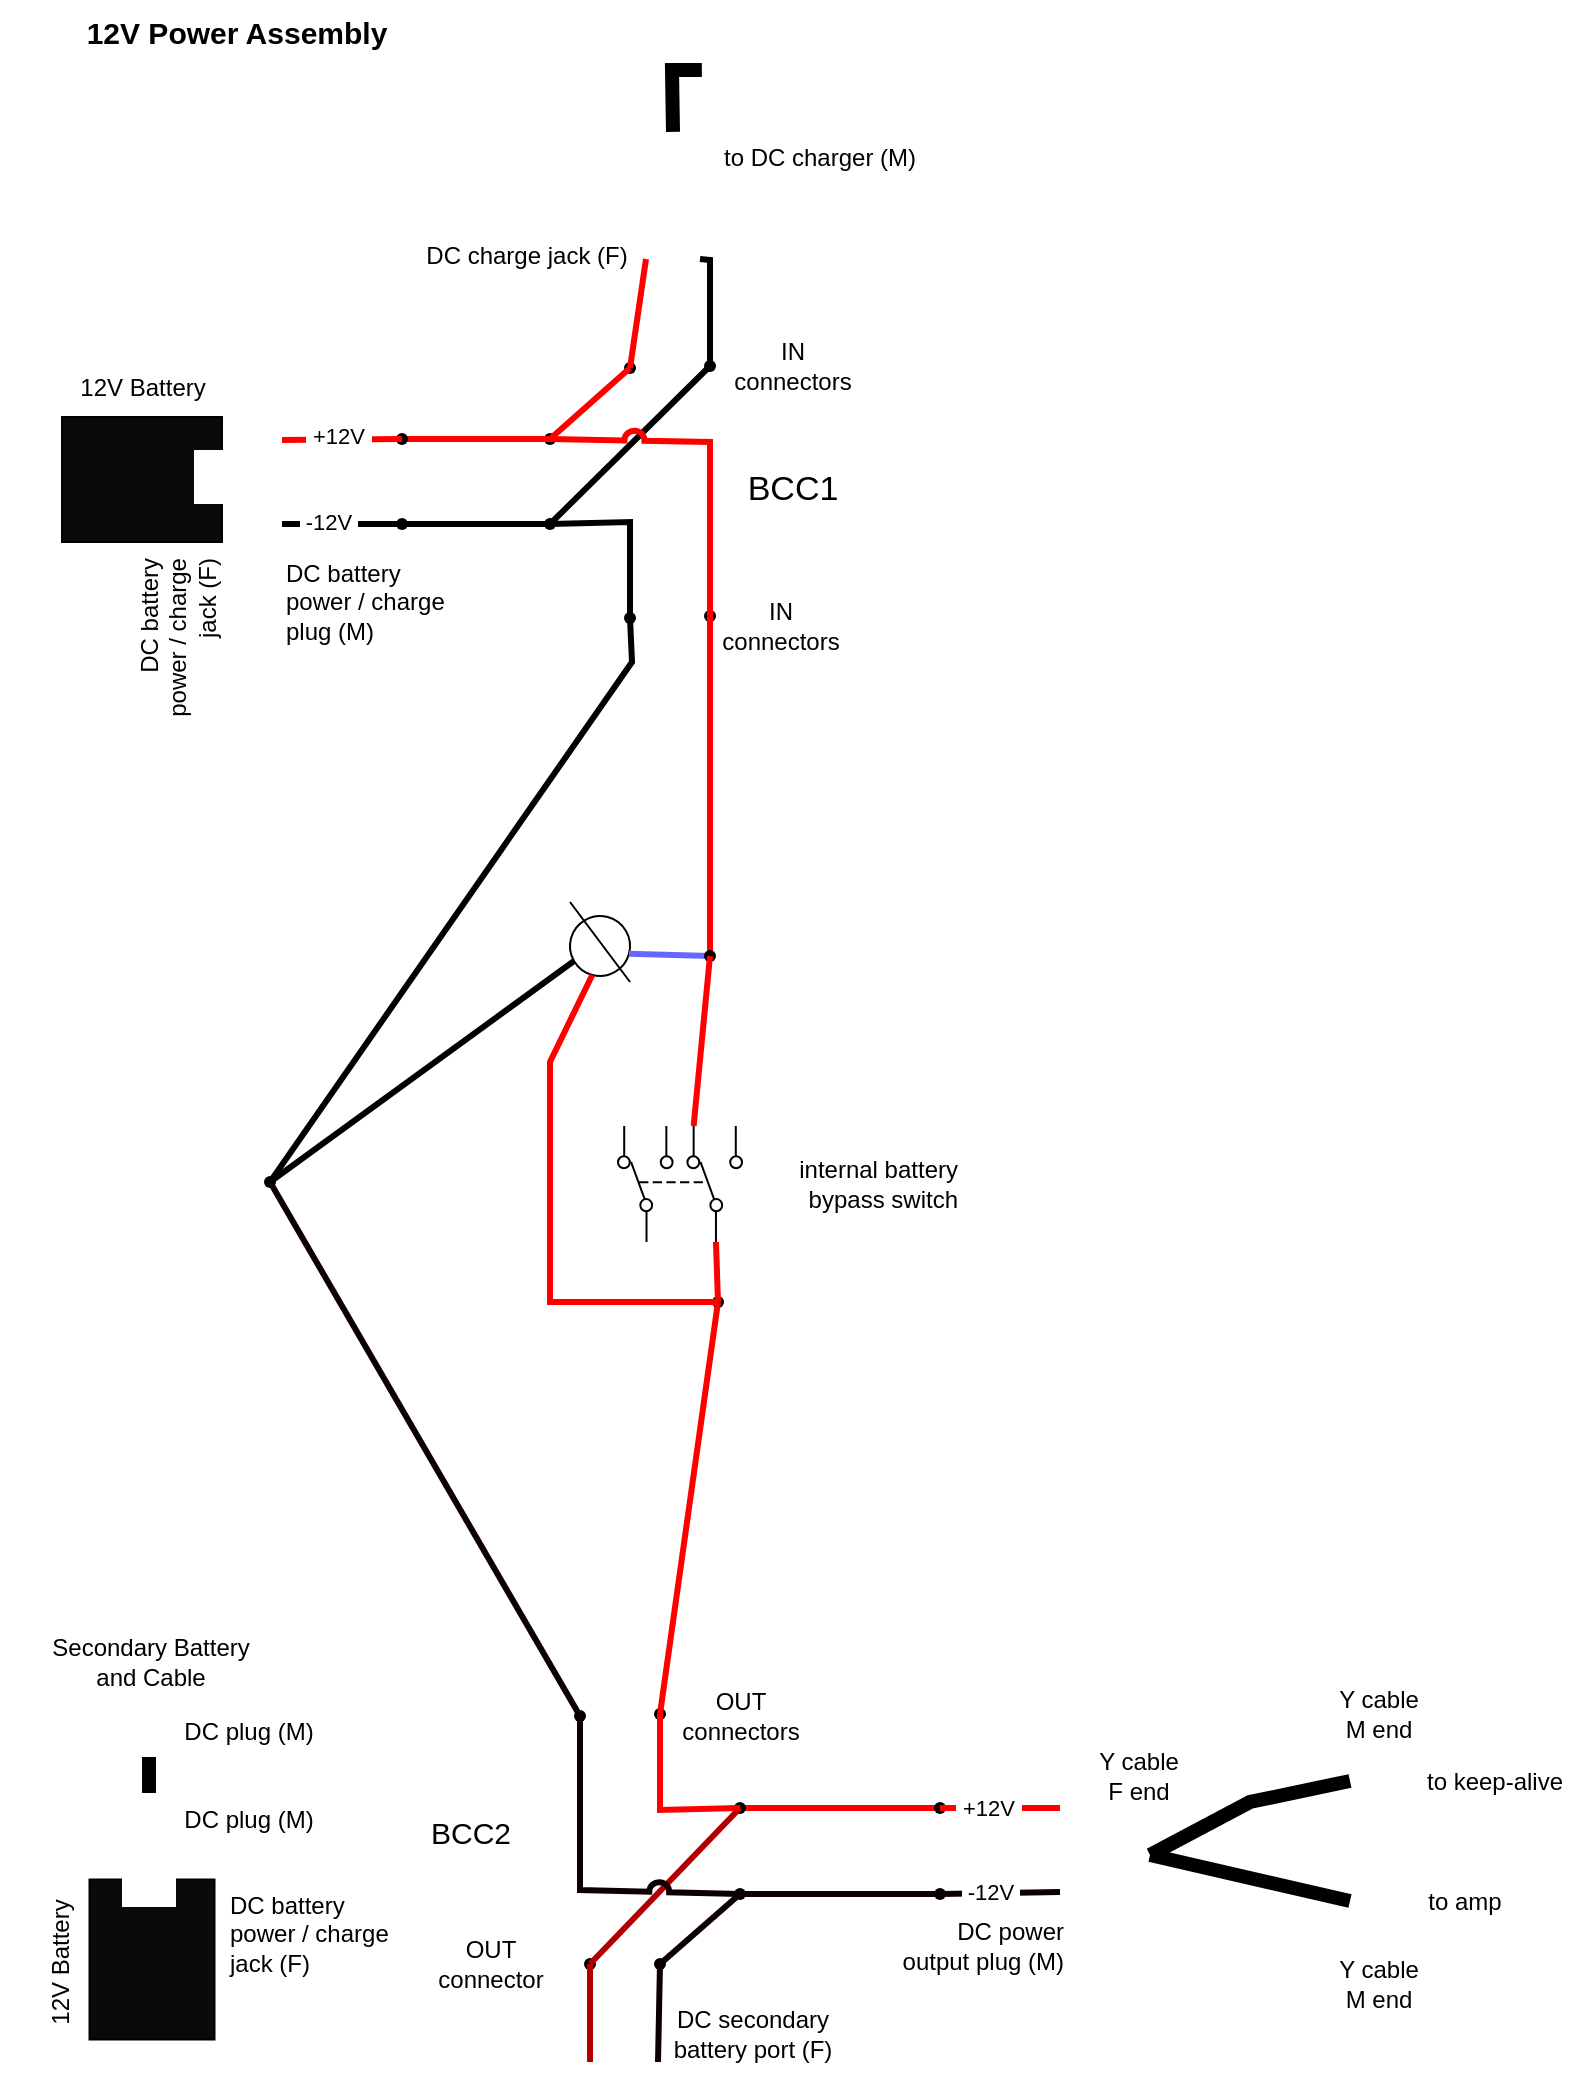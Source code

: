 <mxfile version="24.7.8">
  <diagram name="Page-1" id="6ovXW260JZMV4VgRhOEn">
    <mxGraphModel dx="2074" dy="1214" grid="1" gridSize="10" guides="1" tooltips="1" connect="1" arrows="1" fold="1" page="1" pageScale="1" pageWidth="850" pageHeight="1100" math="0" shadow="0">
      <root>
        <mxCell id="0" />
        <mxCell id="1" parent="0" />
        <mxCell id="WoF18aefavJoUWqvMgJQ-42" value="" style="shape=waypoint;sketch=0;fillStyle=solid;size=6;pointerEvents=1;points=[];fillColor=none;resizable=0;rotatable=0;perimeter=centerPerimeter;snapToPoint=1;" parent="1" vertex="1">
          <mxGeometry x="270" y="238.5" width="20" height="20" as="geometry" />
        </mxCell>
        <mxCell id="WoF18aefavJoUWqvMgJQ-43" value="" style="endArrow=none;html=1;rounded=0;exitX=0.25;exitY=0.5;exitDx=0;exitDy=0;exitPerimeter=0;fillColor=#e51400;strokeColor=#FF0000;strokeWidth=3;" parent="1" source="G7UtKUlCrea1HoJt_iq_-33" target="WoF18aefavJoUWqvMgJQ-42" edge="1">
          <mxGeometry width="50" height="50" relative="1" as="geometry">
            <mxPoint x="540" y="513" as="sourcePoint" />
            <mxPoint x="590" y="463" as="targetPoint" />
          </mxGeometry>
        </mxCell>
        <mxCell id="WoF18aefavJoUWqvMgJQ-53" value="" style="shape=waypoint;sketch=0;fillStyle=solid;size=6;pointerEvents=1;points=[];fillColor=none;resizable=0;rotatable=0;perimeter=centerPerimeter;snapToPoint=1;" parent="1" vertex="1">
          <mxGeometry x="310" y="203" width="20" height="20" as="geometry" />
        </mxCell>
        <mxCell id="WoF18aefavJoUWqvMgJQ-57" value="" style="endArrow=none;html=1;rounded=0;exitX=-0.108;exitY=0.967;exitDx=0;exitDy=0;exitPerimeter=0;entryX=0.5;entryY=1;entryDx=0;entryDy=0;fillColor=#e51400;strokeColor=#FF0000;strokeWidth=3;" parent="1" source="WoF18aefavJoUWqvMgJQ-53" target="XM5FjCuDmPm9ycIdQVT2-14" edge="1">
          <mxGeometry width="50" height="50" relative="1" as="geometry">
            <mxPoint x="610" y="462" as="sourcePoint" />
            <mxPoint x="320" y="172" as="targetPoint" />
          </mxGeometry>
        </mxCell>
        <mxCell id="WoF18aefavJoUWqvMgJQ-58" value="" style="endArrow=none;html=1;rounded=0;exitX=0.892;exitY=0.525;exitDx=0;exitDy=0;exitPerimeter=0;entryX=0.142;entryY=0.592;entryDx=0;entryDy=0;entryPerimeter=0;fillColor=#e51400;strokeColor=#FF0000;strokeWidth=3;" parent="1" source="WoF18aefavJoUWqvMgJQ-42" target="WoF18aefavJoUWqvMgJQ-53" edge="1">
          <mxGeometry width="50" height="50" relative="1" as="geometry">
            <mxPoint x="610" y="462" as="sourcePoint" />
            <mxPoint x="660" y="412" as="targetPoint" />
          </mxGeometry>
        </mxCell>
        <mxCell id="WoF18aefavJoUWqvMgJQ-59" value="DC charge jack (F)" style="text;html=1;align=center;verticalAlign=middle;resizable=0;points=[];autosize=1;strokeColor=none;fillColor=none;" parent="1" vertex="1">
          <mxGeometry x="208" y="142" width="120" height="30" as="geometry" />
        </mxCell>
        <mxCell id="WoF18aefavJoUWqvMgJQ-61" value="" style="shape=waypoint;sketch=0;fillStyle=solid;size=6;pointerEvents=1;points=[];fillColor=none;resizable=0;rotatable=0;perimeter=centerPerimeter;snapToPoint=1;" parent="1" vertex="1">
          <mxGeometry x="350" y="202" width="20" height="20" as="geometry" />
        </mxCell>
        <mxCell id="WoF18aefavJoUWqvMgJQ-64" value="" style="endArrow=none;html=1;rounded=0;strokeWidth=3;exitX=0.25;exitY=0.5;exitDx=0;exitDy=0;exitPerimeter=0;" parent="1" source="G7UtKUlCrea1HoJt_iq_-34" target="WoF18aefavJoUWqvMgJQ-44" edge="1">
          <mxGeometry width="50" height="50" relative="1" as="geometry">
            <mxPoint x="140" y="291" as="sourcePoint" />
            <mxPoint x="280" y="292" as="targetPoint" />
            <Array as="points" />
          </mxGeometry>
        </mxCell>
        <mxCell id="WoF18aefavJoUWqvMgJQ-44" value="" style="shape=waypoint;sketch=0;fillStyle=solid;size=6;pointerEvents=1;points=[];fillColor=none;resizable=0;rotatable=0;perimeter=centerPerimeter;snapToPoint=1;" parent="1" vertex="1">
          <mxGeometry x="270" y="281" width="20" height="20" as="geometry" />
        </mxCell>
        <mxCell id="WoF18aefavJoUWqvMgJQ-67" value="" style="endArrow=none;html=1;rounded=0;strokeWidth=3;" parent="1" target="WoF18aefavJoUWqvMgJQ-61" edge="1">
          <mxGeometry width="50" height="50" relative="1" as="geometry">
            <mxPoint x="280" y="291" as="sourcePoint" />
            <mxPoint x="660" y="412" as="targetPoint" />
          </mxGeometry>
        </mxCell>
        <mxCell id="WoF18aefavJoUWqvMgJQ-68" value="" style="endArrow=none;html=1;rounded=0;exitX=0.683;exitY=0.558;exitDx=0;exitDy=0;exitPerimeter=0;entryX=0.5;entryY=0;entryDx=0;entryDy=0;strokeWidth=3;" parent="1" source="WoF18aefavJoUWqvMgJQ-61" target="XM5FjCuDmPm9ycIdQVT2-14" edge="1">
          <mxGeometry width="50" height="50" relative="1" as="geometry">
            <mxPoint x="610" y="462" as="sourcePoint" />
            <mxPoint x="333.5" y="158.5" as="targetPoint" />
            <Array as="points">
              <mxPoint x="360" y="159" />
            </Array>
          </mxGeometry>
        </mxCell>
        <mxCell id="WoF18aefavJoUWqvMgJQ-92" value="" style="shape=waypoint;sketch=0;fillStyle=solid;size=6;pointerEvents=1;points=[];fillColor=none;resizable=0;rotatable=0;perimeter=centerPerimeter;snapToPoint=1;" parent="1" vertex="1">
          <mxGeometry x="310" y="328" width="20" height="20" as="geometry" />
        </mxCell>
        <mxCell id="WoF18aefavJoUWqvMgJQ-94" value="" style="shape=waypoint;sketch=0;fillStyle=solid;size=6;pointerEvents=1;points=[];fillColor=none;resizable=0;rotatable=0;perimeter=centerPerimeter;snapToPoint=1;" parent="1" vertex="1">
          <mxGeometry x="350" y="327" width="20" height="20" as="geometry" />
        </mxCell>
        <mxCell id="WoF18aefavJoUWqvMgJQ-95" value="" style="endArrow=none;html=1;rounded=0;jumpStyle=arc;strokeWidth=3;fillColor=#e51400;strokeColor=#FF0000;entryX=0.433;entryY=0.717;entryDx=0;entryDy=0;entryPerimeter=0;exitX=0.392;exitY=1.025;exitDx=0;exitDy=0;exitPerimeter=0;" parent="1" source="WoF18aefavJoUWqvMgJQ-94" target="WoF18aefavJoUWqvMgJQ-42" edge="1">
          <mxGeometry width="50" height="50" relative="1" as="geometry">
            <mxPoint x="380" y="250" as="sourcePoint" />
            <mxPoint x="370" y="342" as="targetPoint" />
            <Array as="points">
              <mxPoint x="360" y="250" />
            </Array>
          </mxGeometry>
        </mxCell>
        <mxCell id="WoF18aefavJoUWqvMgJQ-96" value="" style="endArrow=none;html=1;rounded=0;exitX=0.808;exitY=0.45;exitDx=0;exitDy=0;exitPerimeter=0;strokeWidth=3;entryX=-0.15;entryY=0.3;entryDx=0;entryDy=0;entryPerimeter=0;jumpStyle=arc;" parent="1" source="WoF18aefavJoUWqvMgJQ-92" target="WoF18aefavJoUWqvMgJQ-44" edge="1">
          <mxGeometry width="50" height="50" relative="1" as="geometry">
            <mxPoint x="330" y="342" as="sourcePoint" />
            <mxPoint x="290" y="302" as="targetPoint" />
            <Array as="points">
              <mxPoint x="320" y="290" />
            </Array>
          </mxGeometry>
        </mxCell>
        <mxCell id="WoF18aefavJoUWqvMgJQ-97" value="12V Power Assembly" style="text;html=1;align=center;verticalAlign=middle;resizable=0;points=[];autosize=1;strokeColor=none;fillColor=none;fontStyle=1;fontSize=15;" parent="1" vertex="1">
          <mxGeometry x="37.86" y="30" width="170" height="30" as="geometry" />
        </mxCell>
        <mxCell id="G7UtKUlCrea1HoJt_iq_-2" value="" style="endArrow=none;html=1;rounded=0;exitX=0.2;exitY=1;exitDx=0;exitDy=0;exitPerimeter=0;entryX=0.65;entryY=0.3;entryDx=0;entryDy=0;strokeWidth=3;fillColor=#e51400;strokeColor=#FF0000;entryPerimeter=0;" parent="1" source="WoF18aefavJoUWqvMgJQ-94" target="_QanThGe_R4vtIQi0s6S-13" edge="1">
          <mxGeometry width="50" height="50" relative="1" as="geometry">
            <mxPoint x="820" y="650" as="sourcePoint" />
            <mxPoint x="355.74" y="382" as="targetPoint" />
            <Array as="points">
              <mxPoint x="360" y="460" />
            </Array>
          </mxGeometry>
        </mxCell>
        <mxCell id="G7UtKUlCrea1HoJt_iq_-3" value="" style="endArrow=none;html=1;rounded=0;exitX=0.9;exitY=0.4;exitDx=0;exitDy=0;exitPerimeter=0;strokeWidth=3;entryX=0.25;entryY=0.35;entryDx=0;entryDy=0;entryPerimeter=0;" parent="1" source="WoF18aefavJoUWqvMgJQ-92" target="_QanThGe_R4vtIQi0s6S-3" edge="1">
          <mxGeometry width="50" height="50" relative="1" as="geometry">
            <mxPoint x="820" y="650" as="sourcePoint" />
            <mxPoint x="140" y="590" as="targetPoint" />
            <Array as="points">
              <mxPoint x="321" y="360" />
            </Array>
          </mxGeometry>
        </mxCell>
        <mxCell id="G7UtKUlCrea1HoJt_iq_-4" value="" style="pointerEvents=1;verticalLabelPosition=bottom;shadow=0;dashed=0;align=center;html=1;verticalAlign=top;shape=mxgraph.electrical.electro-mechanical.dpdt3;elSwitchState=1;rotation=-90;" parent="1" vertex="1">
          <mxGeometry x="316" y="590" width="58" height="62" as="geometry" />
        </mxCell>
        <mxCell id="G7UtKUlCrea1HoJt_iq_-5" value="&lt;div&gt;internal battery&lt;/div&gt;bypass&amp;nbsp;&lt;span style=&quot;background-color: initial;&quot;&gt;switch&lt;/span&gt;" style="text;html=1;align=right;verticalAlign=middle;resizable=0;points=[];autosize=1;strokeColor=none;fillColor=none;" parent="1" vertex="1">
          <mxGeometry x="385" y="601" width="100" height="40" as="geometry" />
        </mxCell>
        <mxCell id="G7UtKUlCrea1HoJt_iq_-33" value="" style="shape=waypoint;sketch=0;size=6;pointerEvents=1;points=[];fillColor=none;resizable=0;rotatable=0;perimeter=centerPerimeter;snapToPoint=1;" parent="1" vertex="1">
          <mxGeometry x="196" y="238.5" width="20" height="20" as="geometry" />
        </mxCell>
        <mxCell id="G7UtKUlCrea1HoJt_iq_-35" value="" style="endArrow=none;html=1;rounded=0;strokeWidth=3;" parent="1" target="G7UtKUlCrea1HoJt_iq_-34" edge="1">
          <mxGeometry width="50" height="50" relative="1" as="geometry">
            <mxPoint x="206" y="291" as="sourcePoint" />
            <mxPoint x="346" y="291" as="targetPoint" />
            <Array as="points" />
          </mxGeometry>
        </mxCell>
        <mxCell id="G7UtKUlCrea1HoJt_iq_-34" value="" style="shape=waypoint;sketch=0;size=6;pointerEvents=1;points=[];fillColor=none;resizable=0;rotatable=0;perimeter=centerPerimeter;snapToPoint=1;" parent="1" vertex="1">
          <mxGeometry x="196" y="281" width="20" height="20" as="geometry" />
        </mxCell>
        <mxCell id="G7UtKUlCrea1HoJt_iq_-40" value="" style="shape=image;html=1;verticalAlign=top;verticalLabelPosition=bottom;labelBackgroundColor=#ffffff;imageAspect=0;aspect=fixed;image=https://cdn1.iconfinder.com/data/icons/bootstrap-vol-3/16/input-cursor-128.png;rotation=-180;" parent="1" vertex="1">
          <mxGeometry x="132.5" y="254" width="27" height="27" as="geometry" />
        </mxCell>
        <mxCell id="G7UtKUlCrea1HoJt_iq_-41" value="" style="endArrow=none;html=1;rounded=0;fillColor=#e51400;strokeColor=#FF0000;strokeWidth=3;" parent="1" target="G7UtKUlCrea1HoJt_iq_-33" edge="1">
          <mxGeometry width="50" height="50" relative="1" as="geometry">
            <mxPoint x="146" y="249" as="sourcePoint" />
            <mxPoint x="174" y="227" as="targetPoint" />
          </mxGeometry>
        </mxCell>
        <mxCell id="G7UtKUlCrea1HoJt_iq_-44" value="&amp;nbsp;+12V&amp;nbsp;" style="edgeLabel;html=1;align=center;verticalAlign=middle;resizable=0;points=[];" parent="G7UtKUlCrea1HoJt_iq_-41" connectable="0" vertex="1">
          <mxGeometry x="-0.066" y="2" relative="1" as="geometry">
            <mxPoint as="offset" />
          </mxGeometry>
        </mxCell>
        <mxCell id="G7UtKUlCrea1HoJt_iq_-45" value="" style="endArrow=none;html=1;rounded=0;strokeWidth=3;entryX=0.85;entryY=0.9;entryDx=0;entryDy=0;entryPerimeter=0;" parent="1" target="G7UtKUlCrea1HoJt_iq_-34" edge="1">
          <mxGeometry width="50" height="50" relative="1" as="geometry">
            <mxPoint x="146" y="291" as="sourcePoint" />
            <mxPoint x="236" y="328" as="targetPoint" />
            <Array as="points" />
          </mxGeometry>
        </mxCell>
        <mxCell id="G7UtKUlCrea1HoJt_iq_-46" value="&amp;nbsp;-12V&amp;nbsp;" style="edgeLabel;html=1;align=center;verticalAlign=middle;resizable=0;points=[];" parent="G7UtKUlCrea1HoJt_iq_-45" connectable="0" vertex="1">
          <mxGeometry x="-0.233" y="1" relative="1" as="geometry">
            <mxPoint as="offset" />
          </mxGeometry>
        </mxCell>
        <mxCell id="G7UtKUlCrea1HoJt_iq_-47" value="DC battery&lt;div&gt;power / charge&lt;/div&gt;&lt;div&gt;plug (M)&lt;/div&gt;" style="text;html=1;align=left;verticalAlign=middle;resizable=0;points=[];autosize=1;strokeColor=none;fillColor=none;" parent="1" vertex="1">
          <mxGeometry x="146" y="300" width="100" height="60" as="geometry" />
        </mxCell>
        <mxCell id="XM5FjCuDmPm9ycIdQVT2-14" value="" style="shape=image;html=1;verticalAlign=top;verticalLabelPosition=bottom;labelBackgroundColor=#ffffff;imageAspect=0;aspect=fixed;image=https://cdn1.iconfinder.com/data/icons/bootstrap-vol-3/16/input-cursor-128.png;rotation=90;" parent="1" vertex="1">
          <mxGeometry x="328" y="145" width="27" height="27" as="geometry" />
        </mxCell>
        <mxCell id="XM5FjCuDmPm9ycIdQVT2-28" value="" style="group" parent="1" vertex="1" connectable="0">
          <mxGeometry x="5" y="207.5" width="98" height="199.5" as="geometry" />
        </mxCell>
        <mxCell id="XM5FjCuDmPm9ycIdQVT2-26" value="DC battery&lt;div&gt;power / charge&lt;/div&gt;&lt;div&gt;jack (F)&lt;/div&gt;" style="text;html=1;align=right;verticalAlign=middle;resizable=0;points=[];autosize=1;strokeColor=none;fillColor=none;rotation=-90;" parent="XM5FjCuDmPm9ycIdQVT2-28" vertex="1">
          <mxGeometry x="39" y="119.5" width="100" height="60" as="geometry" />
        </mxCell>
        <mxCell id="XM5FjCuDmPm9ycIdQVT2-27" value="" style="group" parent="XM5FjCuDmPm9ycIdQVT2-28" vertex="1" connectable="0">
          <mxGeometry x="26" width="98" height="92.5" as="geometry" />
        </mxCell>
        <mxCell id="XM5FjCuDmPm9ycIdQVT2-25" value="" style="rounded=0;whiteSpace=wrap;html=1;fillColor=#0A0A0A;" parent="XM5FjCuDmPm9ycIdQVT2-27" vertex="1">
          <mxGeometry x="5" y="30" width="80" height="62.5" as="geometry" />
        </mxCell>
        <mxCell id="WoF18aefavJoUWqvMgJQ-41" value="12V Battery" style="text;html=1;align=center;verticalAlign=middle;resizable=0;points=[];autosize=1;strokeColor=none;fillColor=none;" parent="XM5FjCuDmPm9ycIdQVT2-27" vertex="1">
          <mxGeometry width="90" height="30" as="geometry" />
        </mxCell>
        <mxCell id="XM5FjCuDmPm9ycIdQVT2-22" value="" style="shape=image;html=1;verticalAlign=top;verticalLabelPosition=bottom;labelBackgroundColor=#ffffff;imageAspect=0;aspect=fixed;image=https://cdn1.iconfinder.com/data/icons/bootstrap-vol-3/16/input-cursor-128.png;rotation=0;imageBackground=default;" parent="XM5FjCuDmPm9ycIdQVT2-27" vertex="1">
          <mxGeometry x="71" y="46.5" width="27" height="27" as="geometry" />
        </mxCell>
        <mxCell id="XM5FjCuDmPm9ycIdQVT2-54" value="" style="group" parent="1" vertex="1" connectable="0">
          <mxGeometry x="328" y="29.999" width="157" height="93.441" as="geometry" />
        </mxCell>
        <mxCell id="XM5FjCuDmPm9ycIdQVT2-15" value="" style="shape=image;html=1;verticalAlign=top;verticalLabelPosition=bottom;labelBackgroundColor=#ffffff;imageAspect=0;aspect=fixed;image=https://cdn1.iconfinder.com/data/icons/bootstrap-vol-3/16/input-cursor-128.png;rotation=90;" parent="XM5FjCuDmPm9ycIdQVT2-54" vertex="1">
          <mxGeometry y="64.941" width="27" height="27" as="geometry" />
        </mxCell>
        <mxCell id="XM5FjCuDmPm9ycIdQVT2-17" value="" style="shape=image;html=1;verticalAlign=top;verticalLabelPosition=bottom;labelBackgroundColor=#ffffff;imageAspect=0;aspect=fixed;image=https://cdn0.iconfinder.com/data/icons/phosphor-fill-vol-4/256/plug-fill-128.png;rotation=45;" parent="XM5FjCuDmPm9ycIdQVT2-54" vertex="1">
          <mxGeometry x="37.86" y="9.941" width="48" height="48" as="geometry" />
        </mxCell>
        <mxCell id="XM5FjCuDmPm9ycIdQVT2-18" value="" style="endArrow=none;html=1;rounded=0;exitX=0;exitY=0.5;exitDx=0;exitDy=0;entryX=0;entryY=1;entryDx=0;entryDy=0;strokeWidth=7;" parent="XM5FjCuDmPm9ycIdQVT2-54" source="XM5FjCuDmPm9ycIdQVT2-15" target="XM5FjCuDmPm9ycIdQVT2-17" edge="1">
          <mxGeometry width="50" height="50" relative="1" as="geometry">
            <mxPoint x="492" y="389.941" as="sourcePoint" />
            <mxPoint x="542" y="339.941" as="targetPoint" />
            <Array as="points">
              <mxPoint x="13" y="33.941" />
            </Array>
          </mxGeometry>
        </mxCell>
        <mxCell id="XM5FjCuDmPm9ycIdQVT2-19" value="to DC charger (M)" style="text;html=1;align=left;verticalAlign=middle;resizable=0;points=[];autosize=1;strokeColor=none;fillColor=none;" parent="XM5FjCuDmPm9ycIdQVT2-54" vertex="1">
          <mxGeometry x="37" y="63.441" width="120" height="30" as="geometry" />
        </mxCell>
        <mxCell id="XM5FjCuDmPm9ycIdQVT2-55" value="BCC1" style="text;html=1;align=center;verticalAlign=middle;resizable=0;points=[];autosize=1;strokeColor=none;fillColor=none;fontSize=17;" parent="1" vertex="1">
          <mxGeometry x="366" y="258.5" width="70" height="30" as="geometry" />
        </mxCell>
        <mxCell id="XM5FjCuDmPm9ycIdQVT2-58" value="IN&lt;br&gt;connectors" style="text;html=1;align=center;verticalAlign=middle;resizable=0;points=[];autosize=1;strokeColor=none;fillColor=none;rotation=0;" parent="1" vertex="1">
          <mxGeometry x="355" y="322" width="80" height="40" as="geometry" />
        </mxCell>
        <mxCell id="XM5FjCuDmPm9ycIdQVT2-59" value="IN&lt;br&gt;connectors" style="text;html=1;align=center;verticalAlign=middle;resizable=0;points=[];autosize=1;strokeColor=none;fillColor=none;rotation=0;" parent="1" vertex="1">
          <mxGeometry x="361" y="192" width="80" height="40" as="geometry" />
        </mxCell>
        <mxCell id="_QanThGe_R4vtIQi0s6S-1" value="" style="group" vertex="1" connectable="0" parent="1">
          <mxGeometry x="20" y="840" width="777" height="232" as="geometry" />
        </mxCell>
        <mxCell id="G7UtKUlCrea1HoJt_iq_-51" value="" style="shape=waypoint;sketch=0;fillStyle=solid;size=6;pointerEvents=1;points=[];fillColor=none;resizable=0;rotatable=0;perimeter=centerPerimeter;snapToPoint=1;rotation=-180;" parent="_QanThGe_R4vtIQi0s6S-1" vertex="1">
          <mxGeometry x="345" y="126" width="20" height="20" as="geometry" />
        </mxCell>
        <mxCell id="G7UtKUlCrea1HoJt_iq_-52" value="" style="endArrow=none;html=1;rounded=0;exitX=0.25;exitY=0.5;exitDx=0;exitDy=0;exitPerimeter=0;fillColor=#e51400;strokeColor=#0D0000;strokeWidth=3;" parent="_QanThGe_R4vtIQi0s6S-1" source="G7UtKUlCrea1HoJt_iq_-73" target="G7UtKUlCrea1HoJt_iq_-51" edge="1">
          <mxGeometry width="50" height="50" relative="1" as="geometry">
            <mxPoint x="95" y="-129" as="sourcePoint" />
            <mxPoint x="45" y="-79" as="targetPoint" />
          </mxGeometry>
        </mxCell>
        <mxCell id="G7UtKUlCrea1HoJt_iq_-53" value="" style="shape=waypoint;sketch=0;fillStyle=solid;size=6;pointerEvents=1;points=[];fillColor=none;resizable=0;rotatable=0;perimeter=centerPerimeter;snapToPoint=1;rotation=-180;" parent="_QanThGe_R4vtIQi0s6S-1" vertex="1">
          <mxGeometry x="305" y="161" width="20" height="20" as="geometry" />
        </mxCell>
        <mxCell id="G7UtKUlCrea1HoJt_iq_-54" value="&lt;div&gt;OUT&lt;/div&gt;connector" style="text;html=1;align=center;verticalAlign=middle;resizable=0;points=[];autosize=1;strokeColor=none;fillColor=none;rotation=0;" parent="_QanThGe_R4vtIQi0s6S-1" vertex="1">
          <mxGeometry x="190" y="151" width="80" height="40" as="geometry" />
        </mxCell>
        <mxCell id="G7UtKUlCrea1HoJt_iq_-56" value="" style="endArrow=none;html=1;rounded=0;exitX=-0.108;exitY=0.967;exitDx=0;exitDy=0;exitPerimeter=0;fillColor=#e51400;strokeColor=#0D0000;strokeWidth=3;" parent="_QanThGe_R4vtIQi0s6S-1" source="G7UtKUlCrea1HoJt_iq_-53" edge="1">
          <mxGeometry width="50" height="50" relative="1" as="geometry">
            <mxPoint x="25" y="-78" as="sourcePoint" />
            <mxPoint x="314" y="220" as="targetPoint" />
          </mxGeometry>
        </mxCell>
        <mxCell id="G7UtKUlCrea1HoJt_iq_-57" value="" style="endArrow=none;html=1;rounded=0;exitX=0.892;exitY=0.525;exitDx=0;exitDy=0;exitPerimeter=0;entryX=0.142;entryY=0.592;entryDx=0;entryDy=0;entryPerimeter=0;fillColor=#e51400;strokeColor=#0D0000;strokeWidth=3;" parent="_QanThGe_R4vtIQi0s6S-1" source="G7UtKUlCrea1HoJt_iq_-51" target="G7UtKUlCrea1HoJt_iq_-53" edge="1">
          <mxGeometry width="50" height="50" relative="1" as="geometry">
            <mxPoint x="25" y="-78" as="sourcePoint" />
            <mxPoint x="-25" y="-28" as="targetPoint" />
          </mxGeometry>
        </mxCell>
        <mxCell id="G7UtKUlCrea1HoJt_iq_-58" value="DC secondary&lt;br&gt;battery port (F)" style="text;html=1;align=center;verticalAlign=middle;resizable=0;points=[];autosize=1;strokeColor=none;fillColor=none;rotation=0;" parent="_QanThGe_R4vtIQi0s6S-1" vertex="1">
          <mxGeometry x="311" y="186" width="100" height="40" as="geometry" />
        </mxCell>
        <mxCell id="G7UtKUlCrea1HoJt_iq_-59" value="" style="shape=waypoint;sketch=0;fillStyle=solid;size=6;pointerEvents=1;points=[];fillColor=none;resizable=0;rotatable=0;perimeter=centerPerimeter;snapToPoint=1;rotation=-180;" parent="_QanThGe_R4vtIQi0s6S-1" vertex="1">
          <mxGeometry x="270" y="161" width="20" height="20" as="geometry" />
        </mxCell>
        <mxCell id="G7UtKUlCrea1HoJt_iq_-60" value="" style="endArrow=none;html=1;rounded=0;strokeWidth=3;exitX=0.25;exitY=0.5;exitDx=0;exitDy=0;exitPerimeter=0;fillColor=#e51400;strokeColor=#FF0000;" parent="_QanThGe_R4vtIQi0s6S-1" source="G7UtKUlCrea1HoJt_iq_-75" target="G7UtKUlCrea1HoJt_iq_-61" edge="1">
          <mxGeometry width="50" height="50" relative="1" as="geometry">
            <mxPoint x="495" y="93" as="sourcePoint" />
            <mxPoint x="355" y="92" as="targetPoint" />
            <Array as="points" />
          </mxGeometry>
        </mxCell>
        <mxCell id="G7UtKUlCrea1HoJt_iq_-61" value="" style="shape=waypoint;sketch=0;fillStyle=solid;size=6;pointerEvents=1;points=[];fillColor=none;resizable=0;rotatable=0;perimeter=centerPerimeter;snapToPoint=1;rotation=-180;" parent="_QanThGe_R4vtIQi0s6S-1" vertex="1">
          <mxGeometry x="345" y="83" width="20" height="20" as="geometry" />
        </mxCell>
        <mxCell id="G7UtKUlCrea1HoJt_iq_-62" value="" style="endArrow=none;html=1;rounded=0;strokeWidth=3;fillColor=#e51400;strokeColor=#B20000;" parent="_QanThGe_R4vtIQi0s6S-1" target="G7UtKUlCrea1HoJt_iq_-59" edge="1">
          <mxGeometry width="50" height="50" relative="1" as="geometry">
            <mxPoint x="355" y="93" as="sourcePoint" />
            <mxPoint x="-25" y="-28" as="targetPoint" />
          </mxGeometry>
        </mxCell>
        <mxCell id="G7UtKUlCrea1HoJt_iq_-63" value="" style="endArrow=none;html=1;rounded=0;exitX=0.683;exitY=0.558;exitDx=0;exitDy=0;exitPerimeter=0;strokeWidth=3;fillColor=#e51400;strokeColor=#B20000;" parent="_QanThGe_R4vtIQi0s6S-1" source="G7UtKUlCrea1HoJt_iq_-59" edge="1">
          <mxGeometry width="50" height="50" relative="1" as="geometry">
            <mxPoint x="25" y="-78" as="sourcePoint" />
            <mxPoint x="280" y="220" as="targetPoint" />
            <Array as="points">
              <mxPoint x="280" y="210" />
            </Array>
          </mxGeometry>
        </mxCell>
        <mxCell id="G7UtKUlCrea1HoJt_iq_-64" value="" style="shape=waypoint;sketch=0;fillStyle=solid;size=6;pointerEvents=1;points=[];fillColor=none;resizable=0;rotatable=0;perimeter=centerPerimeter;snapToPoint=1;rotation=-180;" parent="_QanThGe_R4vtIQi0s6S-1" vertex="1">
          <mxGeometry x="305" y="36" width="20" height="20" as="geometry" />
        </mxCell>
        <mxCell id="G7UtKUlCrea1HoJt_iq_-65" value="OUT&lt;br&gt;connectors" style="text;html=1;align=center;verticalAlign=middle;resizable=0;points=[];autosize=1;strokeColor=none;fillColor=none;rotation=0;" parent="_QanThGe_R4vtIQi0s6S-1" vertex="1">
          <mxGeometry x="315" y="27" width="80" height="40" as="geometry" />
        </mxCell>
        <mxCell id="G7UtKUlCrea1HoJt_iq_-66" value="" style="shape=waypoint;sketch=0;fillStyle=solid;size=6;pointerEvents=1;points=[];fillColor=none;resizable=0;rotatable=0;perimeter=centerPerimeter;snapToPoint=1;rotation=-180;" parent="_QanThGe_R4vtIQi0s6S-1" vertex="1">
          <mxGeometry x="265" y="37" width="20" height="20" as="geometry" />
        </mxCell>
        <mxCell id="G7UtKUlCrea1HoJt_iq_-67" value="" style="endArrow=none;html=1;rounded=0;jumpStyle=arc;strokeWidth=3;fillColor=#e51400;strokeColor=#0D0000;entryX=0.433;entryY=0.717;entryDx=0;entryDy=0;entryPerimeter=0;exitX=0.392;exitY=1.025;exitDx=0;exitDy=0;exitPerimeter=0;" parent="_QanThGe_R4vtIQi0s6S-1" source="G7UtKUlCrea1HoJt_iq_-66" target="G7UtKUlCrea1HoJt_iq_-51" edge="1">
          <mxGeometry width="50" height="50" relative="1" as="geometry">
            <mxPoint x="255" y="134" as="sourcePoint" />
            <mxPoint x="265" y="42" as="targetPoint" />
            <Array as="points">
              <mxPoint x="275" y="134" />
            </Array>
          </mxGeometry>
        </mxCell>
        <mxCell id="G7UtKUlCrea1HoJt_iq_-68" value="" style="endArrow=none;html=1;rounded=0;exitX=0.808;exitY=0.45;exitDx=0;exitDy=0;exitPerimeter=0;strokeWidth=3;entryX=-0.15;entryY=0.3;entryDx=0;entryDy=0;entryPerimeter=0;jumpStyle=arc;fillColor=#e51400;strokeColor=#FF0000;" parent="_QanThGe_R4vtIQi0s6S-1" source="G7UtKUlCrea1HoJt_iq_-64" target="G7UtKUlCrea1HoJt_iq_-61" edge="1">
          <mxGeometry width="50" height="50" relative="1" as="geometry">
            <mxPoint x="305" y="42" as="sourcePoint" />
            <mxPoint x="345" y="82" as="targetPoint" />
            <Array as="points">
              <mxPoint x="315" y="94" />
            </Array>
          </mxGeometry>
        </mxCell>
        <mxCell id="G7UtKUlCrea1HoJt_iq_-73" value="" style="shape=waypoint;sketch=0;size=6;pointerEvents=1;points=[];fillColor=none;resizable=0;rotatable=0;perimeter=centerPerimeter;snapToPoint=1;rotation=-180;" parent="_QanThGe_R4vtIQi0s6S-1" vertex="1">
          <mxGeometry x="445" y="126" width="20" height="20" as="geometry" />
        </mxCell>
        <mxCell id="G7UtKUlCrea1HoJt_iq_-74" value="" style="endArrow=none;html=1;rounded=0;strokeWidth=3;" parent="_QanThGe_R4vtIQi0s6S-1" target="G7UtKUlCrea1HoJt_iq_-75" edge="1">
          <mxGeometry width="50" height="50" relative="1" as="geometry">
            <mxPoint x="455" y="93" as="sourcePoint" />
            <mxPoint x="315" y="93" as="targetPoint" />
            <Array as="points" />
          </mxGeometry>
        </mxCell>
        <mxCell id="G7UtKUlCrea1HoJt_iq_-75" value="" style="shape=waypoint;sketch=0;size=6;pointerEvents=1;points=[];fillColor=none;resizable=0;rotatable=0;perimeter=centerPerimeter;snapToPoint=1;rotation=-180;" parent="_QanThGe_R4vtIQi0s6S-1" vertex="1">
          <mxGeometry x="445" y="83" width="20" height="20" as="geometry" />
        </mxCell>
        <mxCell id="G7UtKUlCrea1HoJt_iq_-76" value="" style="shape=image;html=1;verticalAlign=top;verticalLabelPosition=bottom;labelBackgroundColor=#ffffff;imageAspect=0;aspect=fixed;image=https://cdn1.iconfinder.com/data/icons/bootstrap-vol-3/16/input-cursor-128.png;rotation=-360;" parent="_QanThGe_R4vtIQi0s6S-1" vertex="1">
          <mxGeometry x="502" y="103" width="27" height="27" as="geometry" />
        </mxCell>
        <mxCell id="G7UtKUlCrea1HoJt_iq_-77" value="" style="endArrow=none;html=1;rounded=0;fillColor=#e51400;strokeColor=#0D0000;strokeWidth=3;" parent="_QanThGe_R4vtIQi0s6S-1" target="G7UtKUlCrea1HoJt_iq_-73" edge="1">
          <mxGeometry width="50" height="50" relative="1" as="geometry">
            <mxPoint x="515" y="135" as="sourcePoint" />
            <mxPoint x="487" y="157" as="targetPoint" />
          </mxGeometry>
        </mxCell>
        <mxCell id="G7UtKUlCrea1HoJt_iq_-86" value="&amp;nbsp;-12V&amp;nbsp;" style="edgeLabel;html=1;align=center;verticalAlign=middle;resizable=0;points=[];" parent="G7UtKUlCrea1HoJt_iq_-77" connectable="0" vertex="1">
          <mxGeometry x="0.166" y="-1" relative="1" as="geometry">
            <mxPoint as="offset" />
          </mxGeometry>
        </mxCell>
        <mxCell id="G7UtKUlCrea1HoJt_iq_-79" value="" style="endArrow=none;html=1;rounded=0;strokeWidth=3;entryX=0.85;entryY=0.9;entryDx=0;entryDy=0;entryPerimeter=0;fillColor=#e51400;strokeColor=#FF0000;" parent="_QanThGe_R4vtIQi0s6S-1" target="G7UtKUlCrea1HoJt_iq_-75" edge="1">
          <mxGeometry width="50" height="50" relative="1" as="geometry">
            <mxPoint x="515" y="93" as="sourcePoint" />
            <mxPoint x="425" y="56" as="targetPoint" />
            <Array as="points" />
          </mxGeometry>
        </mxCell>
        <mxCell id="G7UtKUlCrea1HoJt_iq_-85" value="&amp;nbsp;+12V&amp;nbsp;" style="edgeLabel;html=1;align=center;verticalAlign=middle;resizable=0;points=[];" parent="G7UtKUlCrea1HoJt_iq_-79" connectable="0" vertex="1">
          <mxGeometry x="0.2" relative="1" as="geometry">
            <mxPoint as="offset" />
          </mxGeometry>
        </mxCell>
        <mxCell id="G7UtKUlCrea1HoJt_iq_-88" value="DC power&lt;div&gt;output plug (M)&lt;/div&gt;" style="text;html=1;align=right;verticalAlign=middle;resizable=0;points=[];autosize=1;strokeColor=none;fillColor=none;" parent="_QanThGe_R4vtIQi0s6S-1" vertex="1">
          <mxGeometry x="417.5" y="142" width="100" height="40" as="geometry" />
        </mxCell>
        <mxCell id="XM5FjCuDmPm9ycIdQVT2-2" value="" style="endArrow=none;html=1;rounded=0;strokeWidth=7;exitX=1;exitY=0.5;exitDx=0;exitDy=0;entryX=0;entryY=0.5;entryDx=0;entryDy=0;" parent="_QanThGe_R4vtIQi0s6S-1" source="XM5FjCuDmPm9ycIdQVT2-3" target="XM5FjCuDmPm9ycIdQVT2-6" edge="1">
          <mxGeometry width="50" height="50" relative="1" as="geometry">
            <mxPoint x="580" y="116" as="sourcePoint" />
            <mxPoint x="660" y="76" as="targetPoint" />
            <Array as="points">
              <mxPoint x="610" y="90" />
            </Array>
          </mxGeometry>
        </mxCell>
        <mxCell id="XM5FjCuDmPm9ycIdQVT2-3" value="" style="shape=image;html=1;verticalAlign=top;verticalLabelPosition=bottom;labelBackgroundColor=#ffffff;imageAspect=0;aspect=fixed;image=https://cdn1.iconfinder.com/data/icons/bootstrap-vol-3/16/input-cursor-128.png;rotation=-360;" parent="_QanThGe_R4vtIQi0s6S-1" vertex="1">
          <mxGeometry x="533" y="103" width="27" height="27" as="geometry" />
        </mxCell>
        <mxCell id="XM5FjCuDmPm9ycIdQVT2-4" value="" style="endArrow=none;html=1;rounded=0;strokeWidth=7;exitX=1;exitY=0.5;exitDx=0;exitDy=0;entryX=0;entryY=0.5;entryDx=0;entryDy=0;" parent="_QanThGe_R4vtIQi0s6S-1" source="XM5FjCuDmPm9ycIdQVT2-3" target="XM5FjCuDmPm9ycIdQVT2-8" edge="1">
          <mxGeometry width="50" height="50" relative="1" as="geometry">
            <mxPoint x="577" y="127" as="sourcePoint" />
            <mxPoint x="660" y="140" as="targetPoint" />
          </mxGeometry>
        </mxCell>
        <mxCell id="XM5FjCuDmPm9ycIdQVT2-5" value="Y cable&lt;div&gt;F end&lt;/div&gt;" style="text;html=1;align=center;verticalAlign=middle;resizable=0;points=[];autosize=1;strokeColor=none;fillColor=none;" parent="_QanThGe_R4vtIQi0s6S-1" vertex="1">
          <mxGeometry x="523.5" y="57" width="60" height="40" as="geometry" />
        </mxCell>
        <mxCell id="XM5FjCuDmPm9ycIdQVT2-6" value="" style="shape=image;html=1;verticalAlign=top;verticalLabelPosition=bottom;labelBackgroundColor=#ffffff;imageAspect=0;aspect=fixed;image=https://cdn1.iconfinder.com/data/icons/bootstrap-vol-3/16/input-cursor-128.png;rotation=-360;" parent="_QanThGe_R4vtIQi0s6S-1" vertex="1">
          <mxGeometry x="660" y="66" width="27" height="27" as="geometry" />
        </mxCell>
        <mxCell id="XM5FjCuDmPm9ycIdQVT2-8" value="" style="shape=image;html=1;verticalAlign=top;verticalLabelPosition=bottom;labelBackgroundColor=#ffffff;imageAspect=0;aspect=fixed;image=https://cdn1.iconfinder.com/data/icons/bootstrap-vol-3/16/input-cursor-128.png;rotation=-360;" parent="_QanThGe_R4vtIQi0s6S-1" vertex="1">
          <mxGeometry x="660" y="126" width="27" height="27" as="geometry" />
        </mxCell>
        <mxCell id="XM5FjCuDmPm9ycIdQVT2-10" value="Y cable&lt;div&gt;M end&lt;/div&gt;" style="text;html=1;align=center;verticalAlign=middle;resizable=0;points=[];autosize=1;strokeColor=none;fillColor=none;" parent="_QanThGe_R4vtIQi0s6S-1" vertex="1">
          <mxGeometry x="643.5" y="26" width="60" height="40" as="geometry" />
        </mxCell>
        <mxCell id="XM5FjCuDmPm9ycIdQVT2-11" value="Y cable&lt;div&gt;M end&lt;/div&gt;" style="text;html=1;align=center;verticalAlign=middle;resizable=0;points=[];autosize=1;strokeColor=none;fillColor=none;" parent="_QanThGe_R4vtIQi0s6S-1" vertex="1">
          <mxGeometry x="643.5" y="161" width="60" height="40" as="geometry" />
        </mxCell>
        <mxCell id="XM5FjCuDmPm9ycIdQVT2-12" value="to amp" style="text;html=1;align=center;verticalAlign=middle;resizable=0;points=[];autosize=1;strokeColor=none;fillColor=none;" parent="_QanThGe_R4vtIQi0s6S-1" vertex="1">
          <mxGeometry x="687" y="124.5" width="60" height="30" as="geometry" />
        </mxCell>
        <mxCell id="XM5FjCuDmPm9ycIdQVT2-13" value="to keep-alive" style="text;html=1;align=center;verticalAlign=middle;resizable=0;points=[];autosize=1;strokeColor=none;fillColor=none;" parent="_QanThGe_R4vtIQi0s6S-1" vertex="1">
          <mxGeometry x="687" y="64.5" width="90" height="30" as="geometry" />
        </mxCell>
        <mxCell id="XM5FjCuDmPm9ycIdQVT2-41" value="" style="shape=image;html=1;verticalAlign=top;verticalLabelPosition=bottom;labelBackgroundColor=#ffffff;imageAspect=0;aspect=fixed;image=https://cdn1.iconfinder.com/data/icons/bootstrap-vol-3/16/input-cursor-128.png;rotation=-90;" parent="_QanThGe_R4vtIQi0s6S-1" vertex="1">
          <mxGeometry x="284" y="205" width="27" height="27" as="geometry" />
        </mxCell>
        <mxCell id="XM5FjCuDmPm9ycIdQVT2-52" value="Secondary Battery&lt;div&gt;and Cable&lt;/div&gt;" style="text;html=1;align=center;verticalAlign=middle;resizable=0;points=[];autosize=1;strokeColor=none;fillColor=none;" parent="_QanThGe_R4vtIQi0s6S-1" vertex="1">
          <mxGeometry width="120" height="40" as="geometry" />
        </mxCell>
        <mxCell id="XM5FjCuDmPm9ycIdQVT2-56" value="BCC2" style="text;html=1;align=center;verticalAlign=middle;resizable=0;points=[];autosize=1;strokeColor=none;fillColor=none;fontSize=15;" parent="_QanThGe_R4vtIQi0s6S-1" vertex="1">
          <mxGeometry x="190" y="90" width="60" height="30" as="geometry" />
        </mxCell>
        <mxCell id="_QanThGe_R4vtIQi0s6S-4" value="" style="shape=waypoint;sketch=0;size=6;pointerEvents=1;points=[];fillColor=none;resizable=0;rotatable=0;perimeter=centerPerimeter;snapToPoint=1;" vertex="1" parent="_QanThGe_R4vtIQi0s6S-1">
          <mxGeometry x="334" y="-170" width="20" height="20" as="geometry" />
        </mxCell>
        <mxCell id="_QanThGe_R4vtIQi0s6S-5" value="" style="endArrow=none;html=1;rounded=0;exitX=0.9;exitY=0.4;exitDx=0;exitDy=0;exitPerimeter=0;entryDx=0;entryDy=0;strokeWidth=3;fillColor=#e51400;strokeColor=#FF0000;" edge="1" parent="_QanThGe_R4vtIQi0s6S-1" source="G7UtKUlCrea1HoJt_iq_-64" target="_QanThGe_R4vtIQi0s6S-4">
          <mxGeometry width="50" height="50" relative="1" as="geometry">
            <mxPoint x="335" y="886" as="sourcePoint" />
            <mxPoint x="363" y="650" as="targetPoint" />
            <Array as="points" />
          </mxGeometry>
        </mxCell>
        <mxCell id="_QanThGe_R4vtIQi0s6S-2" value="" style="group" vertex="1" connectable="0" parent="1">
          <mxGeometry x="20.0" y="880" width="197.86" height="175.5" as="geometry" />
        </mxCell>
        <mxCell id="XM5FjCuDmPm9ycIdQVT2-47" value="" style="group;rotation=90;" parent="_QanThGe_R4vtIQi0s6S-2" vertex="1" connectable="0">
          <mxGeometry x="23" y="22.5" width="72" height="27" as="geometry" />
        </mxCell>
        <mxCell id="XM5FjCuDmPm9ycIdQVT2-43" value="" style="shape=image;html=1;verticalAlign=top;verticalLabelPosition=bottom;labelBackgroundColor=#ffffff;imageAspect=0;aspect=fixed;image=https://cdn1.iconfinder.com/data/icons/bootstrap-vol-3/16/input-cursor-128.png;rotation=-270;" parent="XM5FjCuDmPm9ycIdQVT2-47" vertex="1">
          <mxGeometry x="23" y="-22" width="27" height="27" as="geometry" />
        </mxCell>
        <mxCell id="XM5FjCuDmPm9ycIdQVT2-44" value="" style="endArrow=none;html=1;rounded=0;strokeWidth=7;exitX=1;exitY=0.5;exitDx=0;exitDy=0;entryX=0;entryY=0.5;entryDx=0;entryDy=0;" parent="XM5FjCuDmPm9ycIdQVT2-47" source="XM5FjCuDmPm9ycIdQVT2-43" target="XM5FjCuDmPm9ycIdQVT2-45" edge="1">
          <mxGeometry width="50" height="50" relative="1" as="geometry">
            <mxPoint x="26" y="22" as="sourcePoint" />
            <mxPoint x="13" y="105" as="targetPoint" />
          </mxGeometry>
        </mxCell>
        <mxCell id="XM5FjCuDmPm9ycIdQVT2-45" value="" style="shape=image;html=1;verticalAlign=top;verticalLabelPosition=bottom;labelBackgroundColor=#ffffff;imageAspect=0;aspect=fixed;image=https://cdn1.iconfinder.com/data/icons/bootstrap-vol-3/16/input-cursor-128.png;rotation=-270;" parent="XM5FjCuDmPm9ycIdQVT2-47" vertex="1">
          <mxGeometry x="23" y="23" width="27" height="27" as="geometry" />
        </mxCell>
        <mxCell id="XM5FjCuDmPm9ycIdQVT2-36" value="DC battery&lt;div&gt;power / charge&lt;/div&gt;&lt;div&gt;jack (F)&lt;/div&gt;" style="text;html=1;align=left;verticalAlign=middle;resizable=0;points=[];autosize=1;strokeColor=none;fillColor=none;rotation=0;" parent="_QanThGe_R4vtIQi0s6S-2" vertex="1">
          <mxGeometry x="97.86" y="85.5" width="100" height="60" as="geometry" />
        </mxCell>
        <mxCell id="XM5FjCuDmPm9ycIdQVT2-38" value="" style="rounded=0;whiteSpace=wrap;html=1;fillColor=#0A0A0A;rotation=-90;" parent="_QanThGe_R4vtIQi0s6S-2" vertex="1">
          <mxGeometry x="21.0" y="97.5" width="80" height="62.5" as="geometry" />
        </mxCell>
        <mxCell id="XM5FjCuDmPm9ycIdQVT2-39" value="12V Battery" style="text;html=1;align=center;verticalAlign=middle;resizable=0;points=[];autosize=1;strokeColor=none;fillColor=none;rotation=-90;" parent="_QanThGe_R4vtIQi0s6S-2" vertex="1">
          <mxGeometry x="-30.0" y="115.5" width="90" height="30" as="geometry" />
        </mxCell>
        <mxCell id="XM5FjCuDmPm9ycIdQVT2-40" value="" style="shape=image;html=1;verticalAlign=top;verticalLabelPosition=bottom;labelBackgroundColor=#ffffff;imageAspect=0;aspect=fixed;image=https://cdn1.iconfinder.com/data/icons/bootstrap-vol-3/16/input-cursor-128.png;rotation=-90;imageBackground=default;" parent="_QanThGe_R4vtIQi0s6S-2" vertex="1">
          <mxGeometry x="46" y="75.5" width="27" height="27" as="geometry" />
        </mxCell>
        <mxCell id="XM5FjCuDmPm9ycIdQVT2-50" value="DC plug (M)" style="text;html=1;align=center;verticalAlign=middle;resizable=0;points=[];autosize=1;strokeColor=none;fillColor=none;" parent="_QanThGe_R4vtIQi0s6S-2" vertex="1">
          <mxGeometry x="64" y="43.5" width="90" height="30" as="geometry" />
        </mxCell>
        <mxCell id="XM5FjCuDmPm9ycIdQVT2-49" value="DC plug (M)" style="text;html=1;align=center;verticalAlign=middle;resizable=0;points=[];autosize=1;strokeColor=none;fillColor=none;" parent="_QanThGe_R4vtIQi0s6S-2" vertex="1">
          <mxGeometry x="64" width="90" height="30" as="geometry" />
        </mxCell>
        <mxCell id="_QanThGe_R4vtIQi0s6S-3" value="" style="shape=waypoint;sketch=0;size=6;pointerEvents=1;points=[];fillColor=none;resizable=0;rotatable=0;perimeter=centerPerimeter;snapToPoint=1;" vertex="1" parent="1">
          <mxGeometry x="130" y="610" width="20" height="20" as="geometry" />
        </mxCell>
        <mxCell id="G7UtKUlCrea1HoJt_iq_-69" value="" style="endArrow=none;html=1;rounded=0;exitX=0.2;exitY=1;exitDx=0;exitDy=0;exitPerimeter=0;strokeWidth=3;fillColor=#e51400;strokeColor=#0D0000;" parent="1" source="G7UtKUlCrea1HoJt_iq_-66" target="_QanThGe_R4vtIQi0s6S-3" edge="1">
          <mxGeometry width="50" height="50" relative="1" as="geometry">
            <mxPoint x="-130" y="620" as="sourcePoint" />
            <mxPoint x="140" y="640" as="targetPoint" />
          </mxGeometry>
        </mxCell>
        <mxCell id="G7UtKUlCrea1HoJt_iq_-70" value="" style="endArrow=none;html=1;rounded=0;exitDx=0;exitDy=0;exitPerimeter=0;entryX=0;entryY=0.79;entryDx=0;entryDy=0;strokeWidth=3;fillColor=#e51400;strokeColor=#FF0000;" parent="1" source="_QanThGe_R4vtIQi0s6S-4" target="G7UtKUlCrea1HoJt_iq_-4" edge="1">
          <mxGeometry width="50" height="50" relative="1" as="geometry">
            <mxPoint x="-130" y="620" as="sourcePoint" />
            <mxPoint x="368.9" y="884" as="targetPoint" />
            <Array as="points" />
          </mxGeometry>
        </mxCell>
        <mxCell id="_QanThGe_R4vtIQi0s6S-11" value="" style="group;rotation=-75;" vertex="1" connectable="0" parent="1">
          <mxGeometry x="208" y="510" width="130" height="70" as="geometry" />
        </mxCell>
        <mxCell id="_QanThGe_R4vtIQi0s6S-7" value="" style="ellipse;whiteSpace=wrap;html=1;rotation=-75;" vertex="1" parent="_QanThGe_R4vtIQi0s6S-11">
          <mxGeometry x="82" y="-23" width="30" height="30" as="geometry" />
        </mxCell>
        <mxCell id="_QanThGe_R4vtIQi0s6S-10" value="" style="endArrow=none;html=1;rounded=0;exitX=0.5;exitY=1;exitDx=0;exitDy=0;strokeWidth=3;fillColor=#e51400;strokeColor=#6666FF;entryX=1.05;entryY=0.75;entryDx=0;entryDy=0;entryPerimeter=0;" edge="1" parent="1" source="_QanThGe_R4vtIQi0s6S-7" target="_QanThGe_R4vtIQi0s6S-13">
          <mxGeometry width="50" height="50" relative="1" as="geometry">
            <mxPoint x="329" y="508" as="sourcePoint" />
            <mxPoint x="390" y="506" as="targetPoint" />
          </mxGeometry>
        </mxCell>
        <mxCell id="_QanThGe_R4vtIQi0s6S-9" value="" style="endArrow=none;html=1;rounded=0;exitX=0;exitY=0.5;exitDx=0;exitDy=0;strokeWidth=3;fillColor=#e51400;strokeColor=#FF0000;entryX=0.9;entryY=0.2;entryDx=0;entryDy=0;entryPerimeter=0;" edge="1" parent="1" source="_QanThGe_R4vtIQi0s6S-7" target="_QanThGe_R4vtIQi0s6S-4">
          <mxGeometry width="50" height="50" relative="1" as="geometry">
            <mxPoint x="64" y="444" as="sourcePoint" />
            <mxPoint x="222" y="599" as="targetPoint" />
            <Array as="points">
              <mxPoint x="280" y="560" />
              <mxPoint x="280" y="680" />
            </Array>
          </mxGeometry>
        </mxCell>
        <mxCell id="_QanThGe_R4vtIQi0s6S-8" value="" style="endArrow=none;html=1;rounded=0;exitX=0;exitY=0;exitDx=0;exitDy=0;strokeWidth=3;entryX=0.65;entryY=0.3;entryDx=0;entryDy=0;entryPerimeter=0;" edge="1" parent="1" source="_QanThGe_R4vtIQi0s6S-7" target="_QanThGe_R4vtIQi0s6S-3">
          <mxGeometry width="50" height="50" relative="1" as="geometry">
            <mxPoint x="31" y="346" as="sourcePoint" />
            <mxPoint x="242" y="604" as="targetPoint" />
            <Array as="points" />
          </mxGeometry>
        </mxCell>
        <mxCell id="_QanThGe_R4vtIQi0s6S-13" value="" style="shape=waypoint;sketch=0;size=6;pointerEvents=1;points=[];fillColor=none;resizable=0;rotatable=0;perimeter=centerPerimeter;snapToPoint=1;" vertex="1" parent="1">
          <mxGeometry x="350" y="497" width="20" height="20" as="geometry" />
        </mxCell>
        <mxCell id="_QanThGe_R4vtIQi0s6S-14" value="" style="endArrow=none;html=1;rounded=0;exitX=1;exitY=0.61;exitDx=0;exitDy=0;entryX=0.5;entryY=0.5;entryDx=0;entryDy=0;strokeWidth=3;fillColor=#e51400;strokeColor=#FF0000;entryPerimeter=0;" edge="1" parent="1" source="G7UtKUlCrea1HoJt_iq_-4" target="_QanThGe_R4vtIQi0s6S-13">
          <mxGeometry width="50" height="50" relative="1" as="geometry">
            <mxPoint x="370" y="347" as="sourcePoint" />
            <mxPoint x="480" y="490" as="targetPoint" />
            <Array as="points" />
          </mxGeometry>
        </mxCell>
        <mxCell id="_QanThGe_R4vtIQi0s6S-15" value="" style="endArrow=none;html=1;rounded=0;" edge="1" parent="1">
          <mxGeometry width="50" height="50" relative="1" as="geometry">
            <mxPoint x="290" y="480" as="sourcePoint" />
            <mxPoint x="320" y="520" as="targetPoint" />
          </mxGeometry>
        </mxCell>
      </root>
    </mxGraphModel>
  </diagram>
</mxfile>
